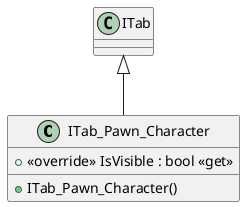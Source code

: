 @startuml
class ITab_Pawn_Character {
    + <<override>> IsVisible : bool <<get>>
    + ITab_Pawn_Character()
}
ITab <|-- ITab_Pawn_Character
@enduml
